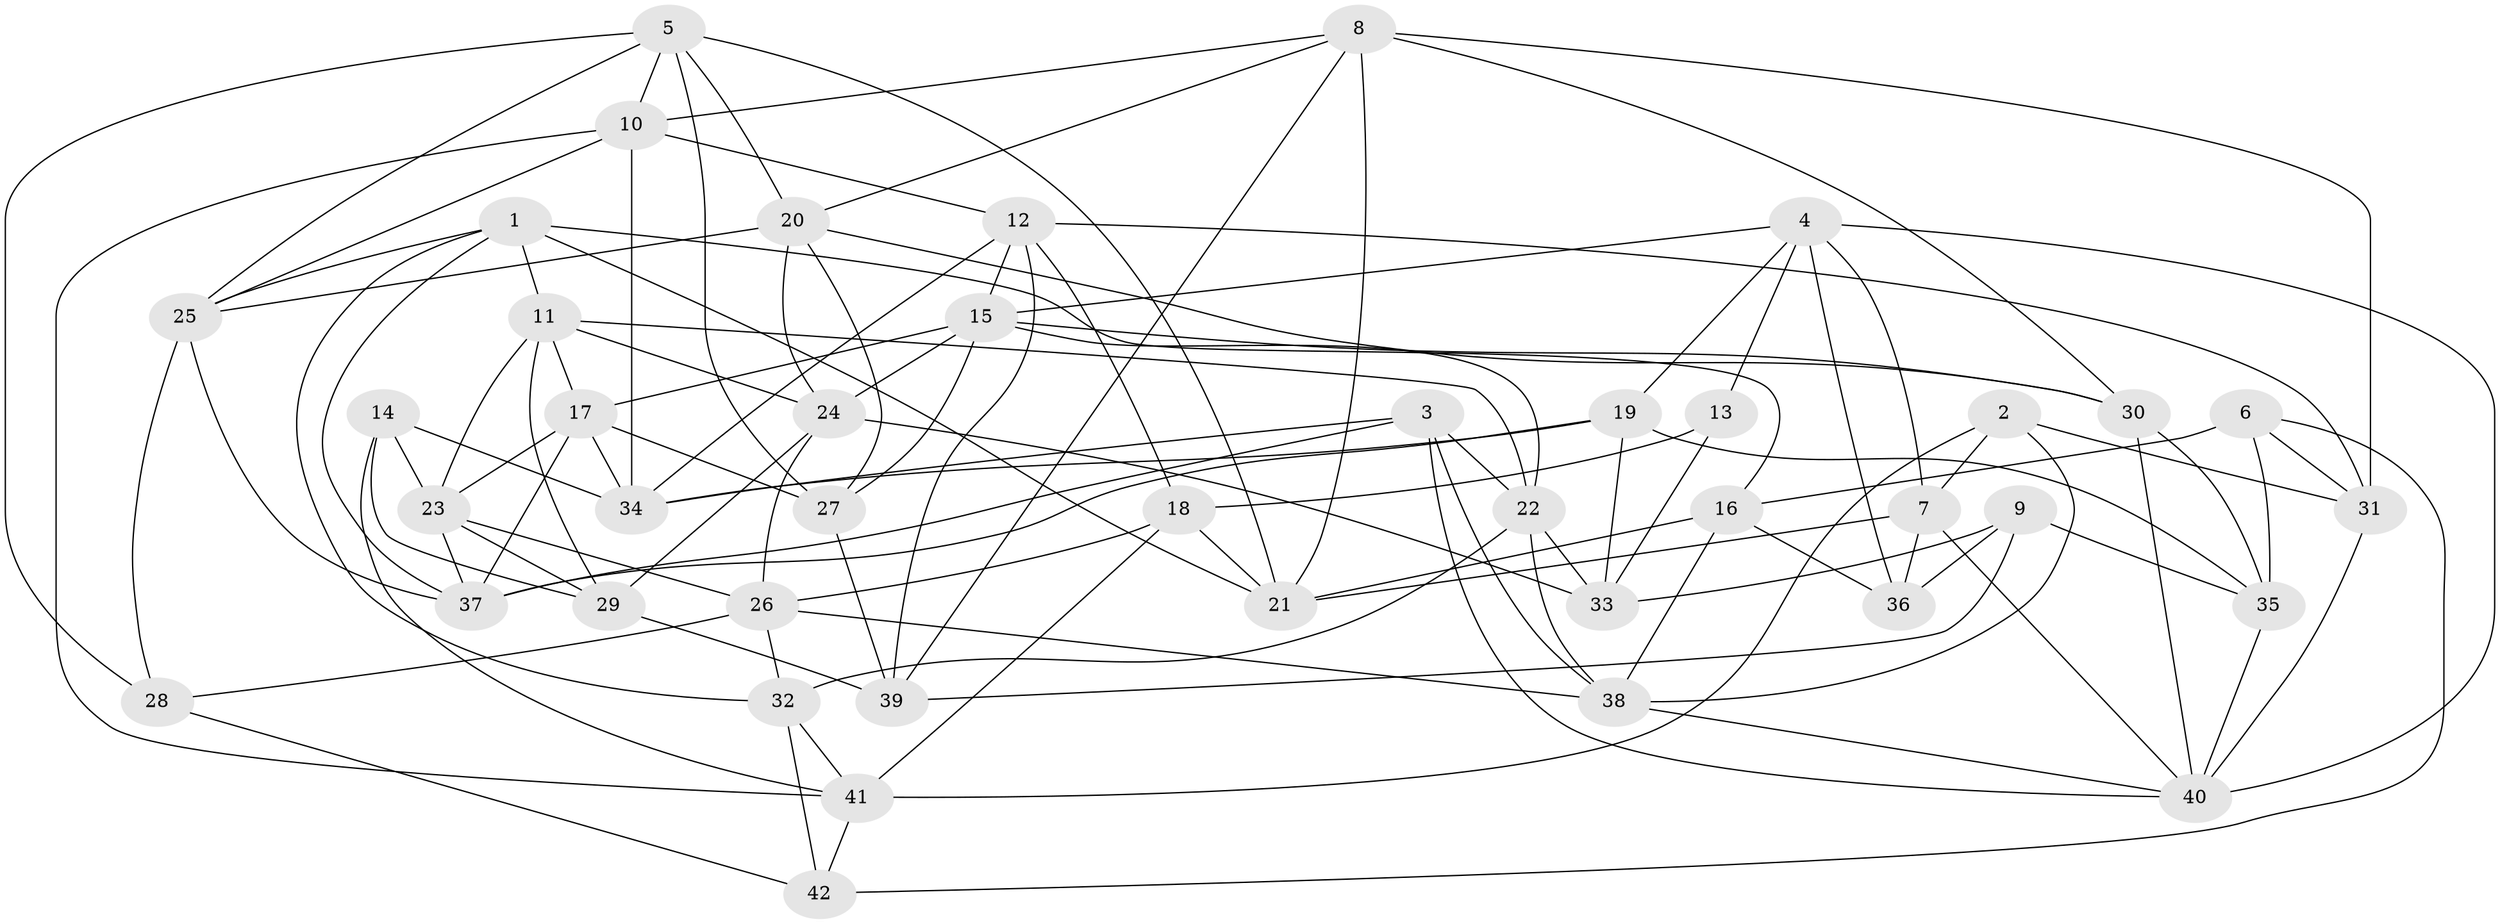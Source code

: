 // original degree distribution, {4: 1.0}
// Generated by graph-tools (version 1.1) at 2025/38/03/04/25 23:38:14]
// undirected, 42 vertices, 112 edges
graph export_dot {
  node [color=gray90,style=filled];
  1;
  2;
  3;
  4;
  5;
  6;
  7;
  8;
  9;
  10;
  11;
  12;
  13;
  14;
  15;
  16;
  17;
  18;
  19;
  20;
  21;
  22;
  23;
  24;
  25;
  26;
  27;
  28;
  29;
  30;
  31;
  32;
  33;
  34;
  35;
  36;
  37;
  38;
  39;
  40;
  41;
  42;
  1 -- 11 [weight=1.0];
  1 -- 16 [weight=1.0];
  1 -- 21 [weight=1.0];
  1 -- 25 [weight=1.0];
  1 -- 32 [weight=1.0];
  1 -- 37 [weight=1.0];
  2 -- 7 [weight=1.0];
  2 -- 31 [weight=1.0];
  2 -- 38 [weight=1.0];
  2 -- 41 [weight=1.0];
  3 -- 22 [weight=1.0];
  3 -- 34 [weight=1.0];
  3 -- 37 [weight=1.0];
  3 -- 38 [weight=1.0];
  3 -- 40 [weight=2.0];
  4 -- 7 [weight=1.0];
  4 -- 13 [weight=1.0];
  4 -- 15 [weight=1.0];
  4 -- 19 [weight=1.0];
  4 -- 36 [weight=1.0];
  4 -- 40 [weight=1.0];
  5 -- 10 [weight=1.0];
  5 -- 20 [weight=1.0];
  5 -- 21 [weight=1.0];
  5 -- 25 [weight=1.0];
  5 -- 27 [weight=1.0];
  5 -- 28 [weight=1.0];
  6 -- 16 [weight=1.0];
  6 -- 31 [weight=1.0];
  6 -- 35 [weight=2.0];
  6 -- 42 [weight=2.0];
  7 -- 21 [weight=1.0];
  7 -- 36 [weight=2.0];
  7 -- 40 [weight=1.0];
  8 -- 10 [weight=1.0];
  8 -- 20 [weight=1.0];
  8 -- 21 [weight=1.0];
  8 -- 30 [weight=1.0];
  8 -- 31 [weight=1.0];
  8 -- 39 [weight=1.0];
  9 -- 33 [weight=1.0];
  9 -- 35 [weight=1.0];
  9 -- 36 [weight=1.0];
  9 -- 39 [weight=1.0];
  10 -- 12 [weight=1.0];
  10 -- 25 [weight=1.0];
  10 -- 34 [weight=1.0];
  10 -- 41 [weight=1.0];
  11 -- 17 [weight=1.0];
  11 -- 22 [weight=1.0];
  11 -- 23 [weight=1.0];
  11 -- 24 [weight=1.0];
  11 -- 29 [weight=1.0];
  12 -- 15 [weight=1.0];
  12 -- 18 [weight=1.0];
  12 -- 31 [weight=1.0];
  12 -- 34 [weight=1.0];
  12 -- 39 [weight=1.0];
  13 -- 18 [weight=2.0];
  13 -- 33 [weight=1.0];
  14 -- 23 [weight=1.0];
  14 -- 29 [weight=1.0];
  14 -- 34 [weight=1.0];
  14 -- 41 [weight=1.0];
  15 -- 17 [weight=1.0];
  15 -- 22 [weight=1.0];
  15 -- 24 [weight=1.0];
  15 -- 27 [weight=2.0];
  15 -- 30 [weight=1.0];
  16 -- 21 [weight=1.0];
  16 -- 36 [weight=2.0];
  16 -- 38 [weight=1.0];
  17 -- 23 [weight=1.0];
  17 -- 27 [weight=1.0];
  17 -- 34 [weight=1.0];
  17 -- 37 [weight=1.0];
  18 -- 21 [weight=1.0];
  18 -- 26 [weight=1.0];
  18 -- 41 [weight=1.0];
  19 -- 33 [weight=2.0];
  19 -- 34 [weight=1.0];
  19 -- 35 [weight=1.0];
  19 -- 37 [weight=1.0];
  20 -- 24 [weight=1.0];
  20 -- 25 [weight=1.0];
  20 -- 27 [weight=1.0];
  20 -- 30 [weight=1.0];
  22 -- 32 [weight=1.0];
  22 -- 33 [weight=1.0];
  22 -- 38 [weight=1.0];
  23 -- 26 [weight=1.0];
  23 -- 29 [weight=1.0];
  23 -- 37 [weight=1.0];
  24 -- 26 [weight=1.0];
  24 -- 29 [weight=1.0];
  24 -- 33 [weight=1.0];
  25 -- 28 [weight=1.0];
  25 -- 37 [weight=1.0];
  26 -- 28 [weight=1.0];
  26 -- 32 [weight=1.0];
  26 -- 38 [weight=1.0];
  27 -- 39 [weight=1.0];
  28 -- 42 [weight=1.0];
  29 -- 39 [weight=2.0];
  30 -- 35 [weight=1.0];
  30 -- 40 [weight=2.0];
  31 -- 40 [weight=2.0];
  32 -- 41 [weight=1.0];
  32 -- 42 [weight=2.0];
  35 -- 40 [weight=1.0];
  38 -- 40 [weight=1.0];
  41 -- 42 [weight=1.0];
}
